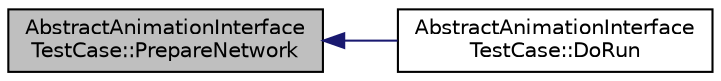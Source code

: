 digraph "AbstractAnimationInterfaceTestCase::PrepareNetwork"
{
  edge [fontname="Helvetica",fontsize="10",labelfontname="Helvetica",labelfontsize="10"];
  node [fontname="Helvetica",fontsize="10",shape=record];
  rankdir="LR";
  Node1 [label="AbstractAnimationInterface\lTestCase::PrepareNetwork",height=0.2,width=0.4,color="black", fillcolor="grey75", style="filled", fontcolor="black"];
  Node1 -> Node2 [dir="back",color="midnightblue",fontsize="10",style="solid"];
  Node2 [label="AbstractAnimationInterface\lTestCase::DoRun",height=0.2,width=0.4,color="black", fillcolor="white", style="filled",URL="$d8/ddc/classAbstractAnimationInterfaceTestCase.html#a02ca1adeab1908d17b9db4134530d516",tooltip="Run unit tests for this class. "];
}
